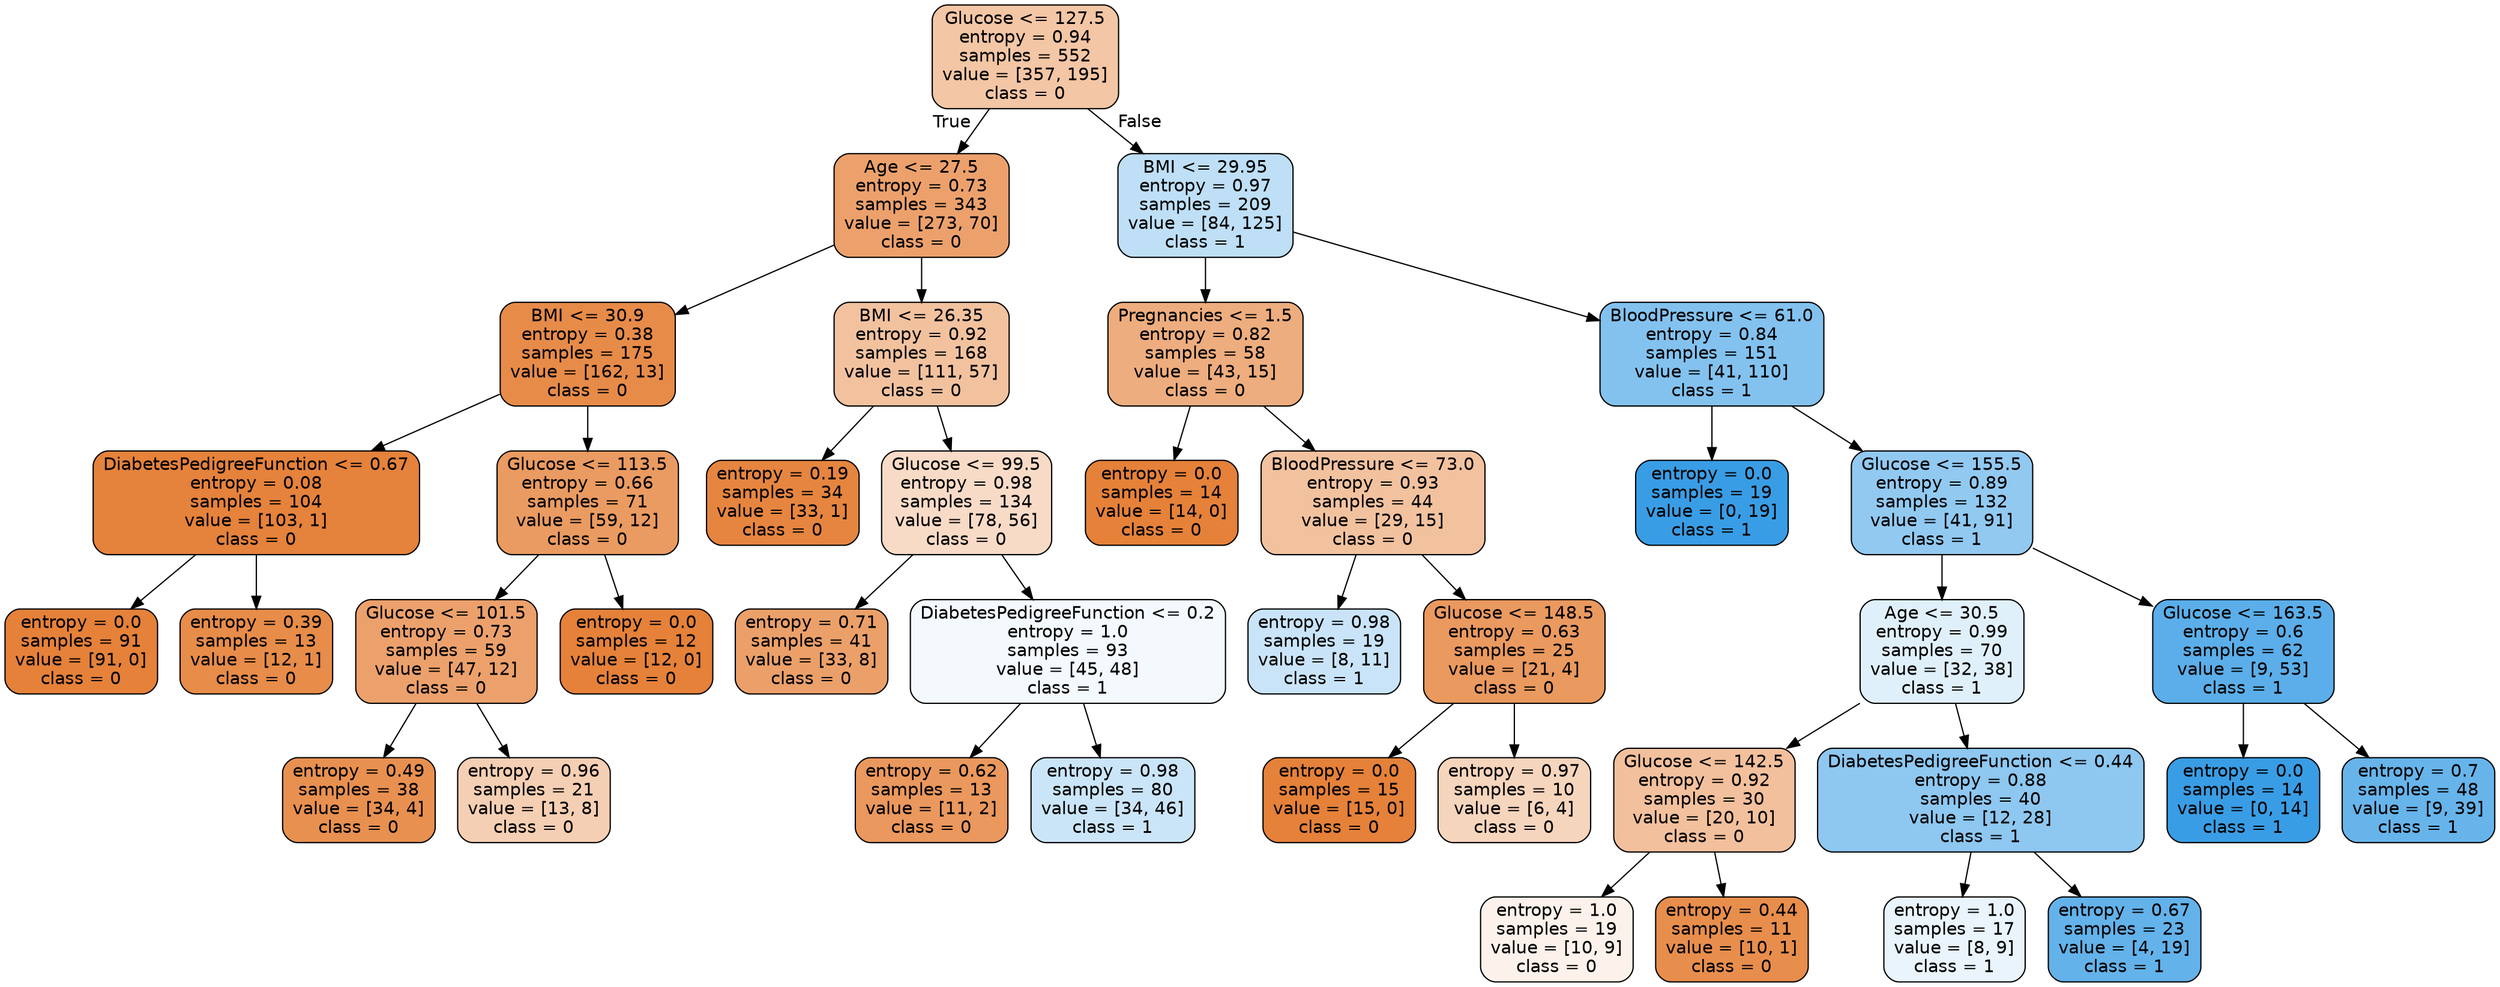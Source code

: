 digraph Tree {
node [shape=box, style="filled, rounded", color="black", fontname=helvetica] ;
edge [fontname=helvetica] ;
0 [label="Glucose <= 127.5\nentropy = 0.94\nsamples = 552\nvalue = [357, 195]\nclass = 0", fillcolor="#f3c6a5"] ;
1 [label="Age <= 27.5\nentropy = 0.73\nsamples = 343\nvalue = [273, 70]\nclass = 0", fillcolor="#eca16c"] ;
0 -> 1 [labeldistance=2.5, labelangle=45, headlabel="True"] ;
3 [label="BMI <= 30.9\nentropy = 0.38\nsamples = 175\nvalue = [162, 13]\nclass = 0", fillcolor="#e78b49"] ;
1 -> 3 ;
9 [label="DiabetesPedigreeFunction <= 0.67\nentropy = 0.08\nsamples = 104\nvalue = [103, 1]\nclass = 0", fillcolor="#e5823b"] ;
3 -> 9 ;
35 [label="entropy = 0.0\nsamples = 91\nvalue = [91, 0]\nclass = 0", fillcolor="#e58139"] ;
9 -> 35 ;
36 [label="entropy = 0.39\nsamples = 13\nvalue = [12, 1]\nclass = 0", fillcolor="#e78c49"] ;
9 -> 36 ;
10 [label="Glucose <= 113.5\nentropy = 0.66\nsamples = 71\nvalue = [59, 12]\nclass = 0", fillcolor="#ea9b61"] ;
3 -> 10 ;
31 [label="Glucose <= 101.5\nentropy = 0.73\nsamples = 59\nvalue = [47, 12]\nclass = 0", fillcolor="#eca16c"] ;
10 -> 31 ;
33 [label="entropy = 0.49\nsamples = 38\nvalue = [34, 4]\nclass = 0", fillcolor="#e89050"] ;
31 -> 33 ;
34 [label="entropy = 0.96\nsamples = 21\nvalue = [13, 8]\nclass = 0", fillcolor="#f5cfb3"] ;
31 -> 34 ;
32 [label="entropy = 0.0\nsamples = 12\nvalue = [12, 0]\nclass = 0", fillcolor="#e58139"] ;
10 -> 32 ;
4 [label="BMI <= 26.35\nentropy = 0.92\nsamples = 168\nvalue = [111, 57]\nclass = 0", fillcolor="#f2c29f"] ;
1 -> 4 ;
7 [label="entropy = 0.19\nsamples = 34\nvalue = [33, 1]\nclass = 0", fillcolor="#e6853f"] ;
4 -> 7 ;
8 [label="Glucose <= 99.5\nentropy = 0.98\nsamples = 134\nvalue = [78, 56]\nclass = 0", fillcolor="#f8dbc7"] ;
4 -> 8 ;
15 [label="entropy = 0.71\nsamples = 41\nvalue = [33, 8]\nclass = 0", fillcolor="#eba069"] ;
8 -> 15 ;
16 [label="DiabetesPedigreeFunction <= 0.2\nentropy = 1.0\nsamples = 93\nvalue = [45, 48]\nclass = 1", fillcolor="#f3f9fd"] ;
8 -> 16 ;
23 [label="entropy = 0.62\nsamples = 13\nvalue = [11, 2]\nclass = 0", fillcolor="#ea985d"] ;
16 -> 23 ;
24 [label="entropy = 0.98\nsamples = 80\nvalue = [34, 46]\nclass = 1", fillcolor="#cbe5f8"] ;
16 -> 24 ;
2 [label="BMI <= 29.95\nentropy = 0.97\nsamples = 209\nvalue = [84, 125]\nclass = 1", fillcolor="#bedff6"] ;
0 -> 2 [labeldistance=2.5, labelangle=-45, headlabel="False"] ;
5 [label="Pregnancies <= 1.5\nentropy = 0.82\nsamples = 58\nvalue = [43, 15]\nclass = 0", fillcolor="#eead7e"] ;
2 -> 5 ;
17 [label="entropy = 0.0\nsamples = 14\nvalue = [14, 0]\nclass = 0", fillcolor="#e58139"] ;
5 -> 17 ;
18 [label="BloodPressure <= 73.0\nentropy = 0.93\nsamples = 44\nvalue = [29, 15]\nclass = 0", fillcolor="#f2c29f"] ;
5 -> 18 ;
21 [label="entropy = 0.98\nsamples = 19\nvalue = [8, 11]\nclass = 1", fillcolor="#c9e4f8"] ;
18 -> 21 ;
22 [label="Glucose <= 148.5\nentropy = 0.63\nsamples = 25\nvalue = [21, 4]\nclass = 0", fillcolor="#ea995f"] ;
18 -> 22 ;
25 [label="entropy = 0.0\nsamples = 15\nvalue = [15, 0]\nclass = 0", fillcolor="#e58139"] ;
22 -> 25 ;
26 [label="entropy = 0.97\nsamples = 10\nvalue = [6, 4]\nclass = 0", fillcolor="#f6d5bd"] ;
22 -> 26 ;
6 [label="BloodPressure <= 61.0\nentropy = 0.84\nsamples = 151\nvalue = [41, 110]\nclass = 1", fillcolor="#83c2ef"] ;
2 -> 6 ;
11 [label="entropy = 0.0\nsamples = 19\nvalue = [0, 19]\nclass = 1", fillcolor="#399de5"] ;
6 -> 11 ;
12 [label="Glucose <= 155.5\nentropy = 0.89\nsamples = 132\nvalue = [41, 91]\nclass = 1", fillcolor="#92c9f1"] ;
6 -> 12 ;
13 [label="Age <= 30.5\nentropy = 0.99\nsamples = 70\nvalue = [32, 38]\nclass = 1", fillcolor="#e0f0fb"] ;
12 -> 13 ;
19 [label="Glucose <= 142.5\nentropy = 0.92\nsamples = 30\nvalue = [20, 10]\nclass = 0", fillcolor="#f2c09c"] ;
13 -> 19 ;
27 [label="entropy = 1.0\nsamples = 19\nvalue = [10, 9]\nclass = 0", fillcolor="#fcf2eb"] ;
19 -> 27 ;
28 [label="entropy = 0.44\nsamples = 11\nvalue = [10, 1]\nclass = 0", fillcolor="#e88e4d"] ;
19 -> 28 ;
20 [label="DiabetesPedigreeFunction <= 0.44\nentropy = 0.88\nsamples = 40\nvalue = [12, 28]\nclass = 1", fillcolor="#8ec7f0"] ;
13 -> 20 ;
37 [label="entropy = 1.0\nsamples = 17\nvalue = [8, 9]\nclass = 1", fillcolor="#e9f4fc"] ;
20 -> 37 ;
38 [label="entropy = 0.67\nsamples = 23\nvalue = [4, 19]\nclass = 1", fillcolor="#63b2ea"] ;
20 -> 38 ;
14 [label="Glucose <= 163.5\nentropy = 0.6\nsamples = 62\nvalue = [9, 53]\nclass = 1", fillcolor="#5baee9"] ;
12 -> 14 ;
29 [label="entropy = 0.0\nsamples = 14\nvalue = [0, 14]\nclass = 1", fillcolor="#399de5"] ;
14 -> 29 ;
30 [label="entropy = 0.7\nsamples = 48\nvalue = [9, 39]\nclass = 1", fillcolor="#67b4eb"] ;
14 -> 30 ;
}